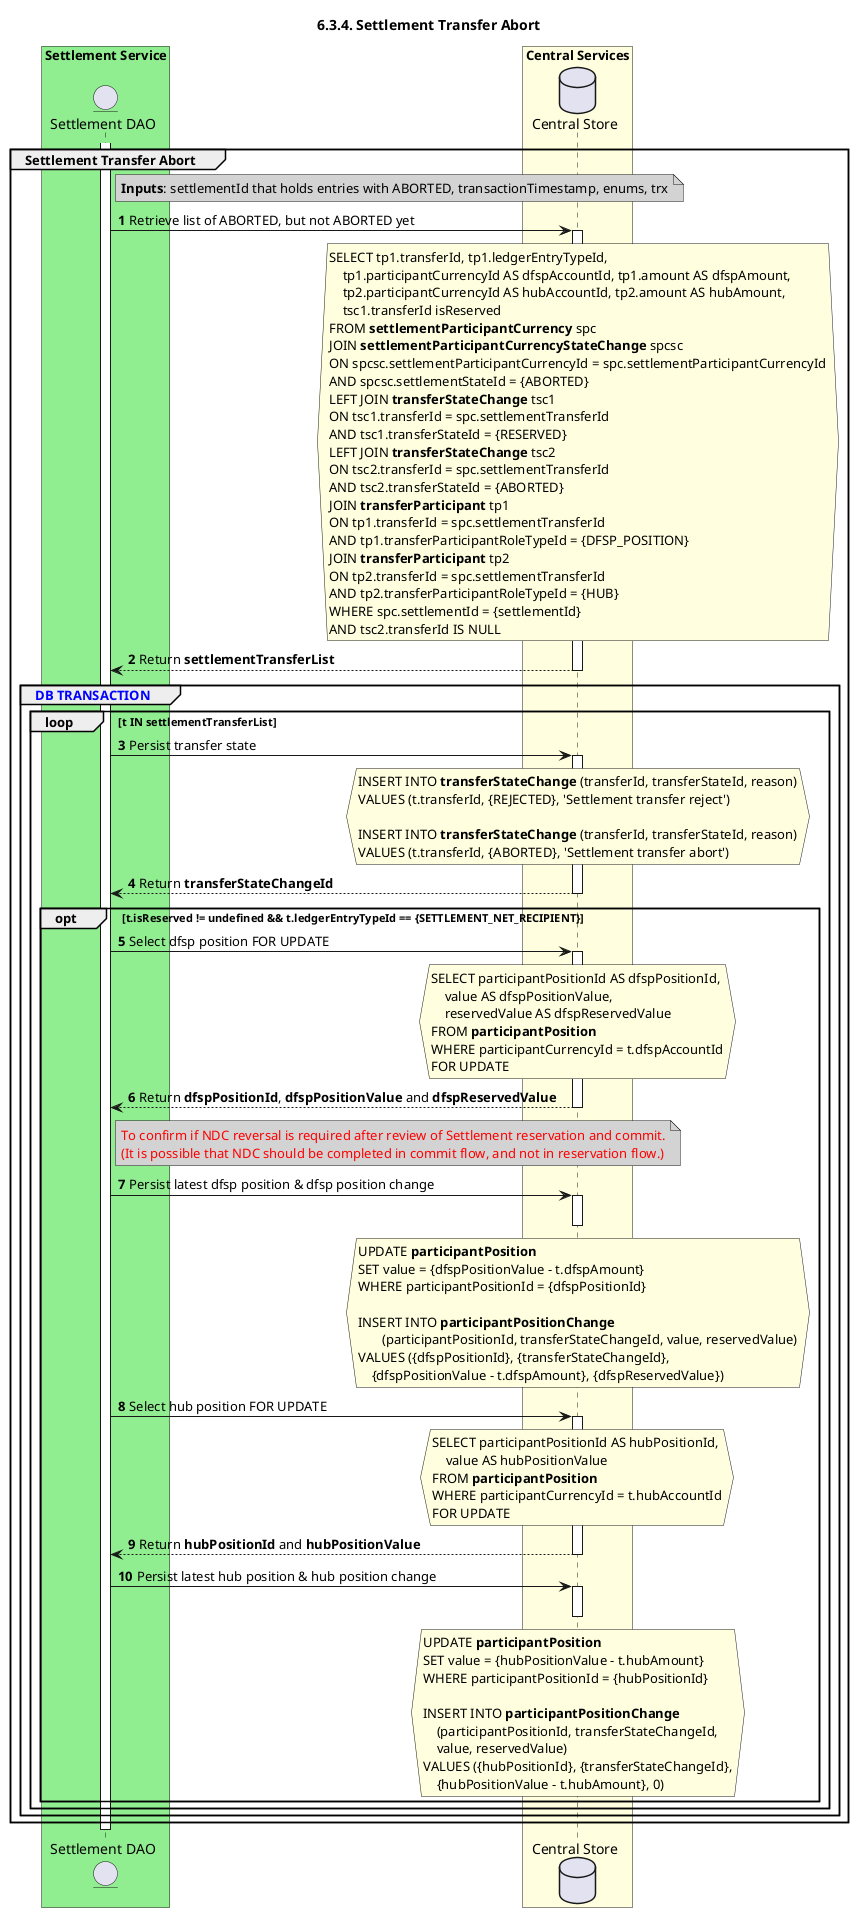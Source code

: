 /'*****
 License
 --------------
 Copyright © 2017 Bill & Melinda Gates Foundation
 The Mojaloop files are made available by the Bill & Melinda Gates Foundation under the Apache License, Version 2.0 (the "License") and you may not use these files except in compliance with the License. You may obtain a copy of the License at
 http://www.apache.org/licenses/LICENSE-2.0
 Unless required by applicable law or agreed to in writing, the Mojaloop files are distributed on an "AS IS" BASIS, WITHOUT WARRANTIES OR CONDITIONS OF ANY KIND, either express or implied. See the License for the specific language governing permissions and limitations under the License.
 Contributors
 --------------
 This is the official list of the Mojaloop project contributors for this file.
 Names of the original copyright holders (individuals or organizations)
 should be listed with a '*' in the first column. People who have
 contributed from an organization can be listed under the organization
 that actually holds the copyright for their contributions (see the
 Gates Foundation organization for an example). Those individuals should have
 their names indented and be marked with a '-'. Email address can be added
 optionally within square brackets <email>.
 * Gates Foundation
 - Name Surname <name.surname@gatesfoundation.com>

 * Georgi Georgiev <georgi.georgiev@modusbox.com>
 --------------
 ******'/

@startuml
' declate title
title 6.3.4. Settlement Transfer Abort
autonumber

' declare actors
entity "Settlement DAO" as SETTLE_DAO
database "Central Store" as DB

box "Settlement Service" #lightgreen
    participant SETTLE_DAO
end box

box "Central Services" #lightyellow
    participant DB
end box

' start flow
activate SETTLE_DAO
group Settlement Transfer Abort
    note right of SETTLE_DAO #lightgray
        **Inputs**: settlementId that holds entries with ABORTED, transactionTimestamp, enums, trx
    end note
    SETTLE_DAO -> DB: Retrieve list of ABORTED, but not ABORTED yet
    activate DB
    hnote over DB #lightyellow
        SELECT tp1.transferId, tp1.ledgerEntryTypeId,
            tp1.participantCurrencyId AS dfspAccountId, tp1.amount AS dfspAmount,
            tp2.participantCurrencyId AS hubAccountId, tp2.amount AS hubAmount,
            tsc1.transferId isReserved
        FROM **settlementParticipantCurrency** spc
        JOIN **settlementParticipantCurrencyStateChange** spcsc
        ON spcsc.settlementParticipantCurrencyId = spc.settlementParticipantCurrencyId
        AND spcsc.settlementStateId = {ABORTED}
        LEFT JOIN **transferStateChange** tsc1
        ON tsc1.transferId = spc.settlementTransferId
        AND tsc1.transferStateId = {RESERVED}
        LEFT JOIN **transferStateChange** tsc2
        ON tsc2.transferId = spc.settlementTransferId
        AND tsc2.transferStateId = {ABORTED}
        JOIN **transferParticipant** tp1
        ON tp1.transferId = spc.settlementTransferId
        AND tp1.transferParticipantRoleTypeId = {DFSP_POSITION}
        JOIN **transferParticipant** tp2
        ON tp2.transferId = spc.settlementTransferId
        AND tp2.transferParticipantRoleTypeId = {HUB}
        WHERE spc.settlementId = {settlementId}
        AND tsc2.transferId IS NULL
    end hnote
    DB --> SETTLE_DAO: Return **settlementTransferList**
    deactivate DB
    group <color #blue>DB TRANSACTION</color>
        loop t IN settlementTransferList
            SETTLE_DAO -> DB: Persist transfer state
            activate DB
            hnote over DB #lightyellow
                INSERT INTO **transferStateChange** (transferId, transferStateId, reason)
                VALUES (t.transferId, {REJECTED}, 'Settlement transfer reject')

                INSERT INTO **transferStateChange** (transferId, transferStateId, reason)
                VALUES (t.transferId, {ABORTED}, 'Settlement transfer abort')
            end note
            DB --> SETTLE_DAO: Return **transferStateChangeId**
            deactivate DB

            opt t.isReserved != undefined && t.ledgerEntryTypeId == {SETTLEMENT_NET_RECIPIENT}
                SETTLE_DAO -> DB: Select dfsp position FOR UPDATE
                activate DB
                hnote over DB #lightyellow
                    SELECT participantPositionId AS dfspPositionId,
                        value AS dfspPositionValue,
                        reservedValue AS dfspReservedValue
                    FROM **participantPosition**
                    WHERE participantCurrencyId = t.dfspAccountId
                    FOR UPDATE
                end note
                DB --> SETTLE_DAO: Return **dfspPositionId**, **dfspPositionValue** and **dfspReservedValue**
                deactivate DB

                note right of SETTLE_DAO #lightgray
                    <color #red>To confirm if NDC reversal is required after review of Settlement reservation and commit.</color>
                    <color #red>(It is possible that NDC should be completed in commit flow, and not in reservation flow.)</color>
                end note

                SETTLE_DAO->DB: Persist latest dfsp position & dfsp position change
                hnote over DB #lightyellow
                    UPDATE **participantPosition**
                    SET value = {dfspPositionValue - t.dfspAmount}
                    WHERE participantPositionId = {dfspPositionId}

                    INSERT INTO **participantPositionChange**
                           (participantPositionId, transferStateChangeId, value, reservedValue)
                    VALUES ({dfspPositionId}, {transferStateChangeId},
                        {dfspPositionValue - t.dfspAmount}, {dfspReservedValue})
                end note
                activate DB
                deactivate DB

                SETTLE_DAO -> DB: Select hub position FOR UPDATE
                activate DB
                hnote over DB #lightyellow
                    SELECT participantPositionId AS hubPositionId,
                        value AS hubPositionValue
                    FROM **participantPosition**
                    WHERE participantCurrencyId = t.hubAccountId
                    FOR UPDATE
                end note
                DB --> SETTLE_DAO: Return **hubPositionId** and **hubPositionValue**
                deactivate DB

                SETTLE_DAO->DB: Persist latest hub position & hub position change
                hnote over DB #lightyellow
                    UPDATE **participantPosition**
                    SET value = {hubPositionValue - t.hubAmount}
                    WHERE participantPositionId = {hubPositionId}

                    INSERT INTO **participantPositionChange**
                        (participantPositionId, transferStateChangeId,
                        value, reservedValue)
                    VALUES ({hubPositionId}, {transferStateChangeId},
                        {hubPositionValue - t.hubAmount}, 0)
                end note
                activate DB
                deactivate DB
            end
        end
    end
end
deactivate SETTLE_DAO

@enduml
